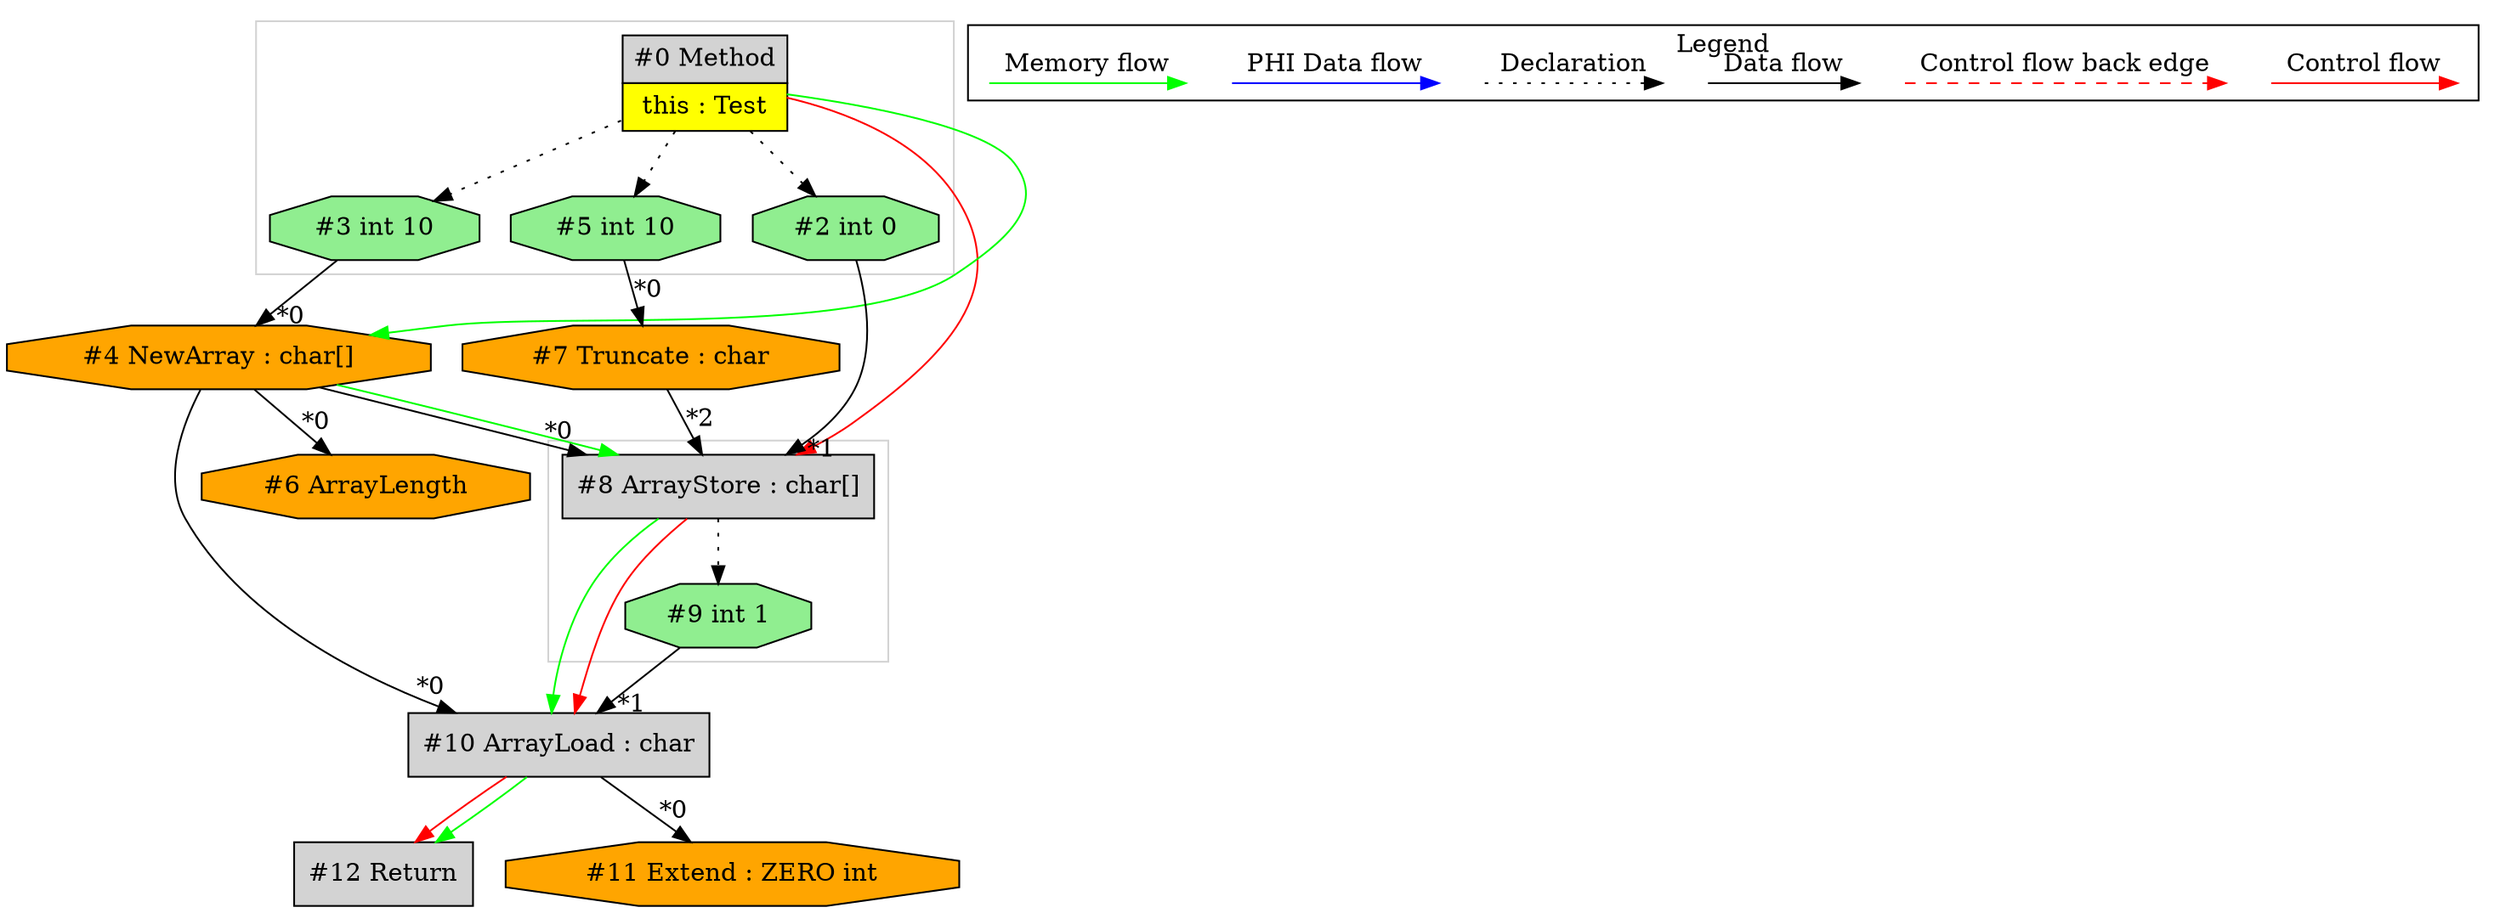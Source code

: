 digraph {
 ordering="in";
 node0[margin="0", label=<<table border="0" cellborder="1" cellspacing="0" cellpadding="5"><tr><td colspan="1">#0 Method</td></tr><tr><td port="prj1" bgcolor="yellow">this : Test</td></tr></table>>,shape=none, fillcolor=lightgrey, style=filled];
 node5[label="#5 int 10",shape=octagon, fillcolor=lightgreen, style=filled];
 node0 -> node5[style=dotted];
 node7[label="#7 Truncate : char",shape=octagon, fillcolor=orange, style=filled];
 node5 -> node7[headlabel="*0", labeldistance=2];
 node8[label="#8 ArrayStore : char[]",shape=box, fillcolor=lightgrey, style=filled];
 node4 -> node8[headlabel="*0", labeldistance=2];
 node2 -> node8[headlabel="*1", labeldistance=2];
 node7 -> node8[headlabel="*2", labeldistance=2];
 node4 -> node8[labeldistance=2, color=green, constraint=false];
 node0 -> node8[labeldistance=2, color=red, fontcolor=red];
 node4[label="#4 NewArray : char[]",shape=octagon, fillcolor=orange, style=filled];
 node3 -> node4[headlabel="*0", labeldistance=2];
 node0 -> node4[labeldistance=2, color=green, constraint=false];
 node3[label="#3 int 10",shape=octagon, fillcolor=lightgreen, style=filled];
 node0 -> node3[style=dotted];
 node10[label="#10 ArrayLoad : char",shape=box, fillcolor=lightgrey, style=filled];
 node4 -> node10[headlabel="*0", labeldistance=2];
 node9 -> node10[headlabel="*1", labeldistance=2];
 node8 -> node10[labeldistance=2, color=green, constraint=false];
 node8 -> node10[labeldistance=2, color=red, fontcolor=red];
 node9[label="#9 int 1",shape=octagon, fillcolor=lightgreen, style=filled];
 node8 -> node9[style=dotted];
 node12[label="#12 Return",shape=box, fillcolor=lightgrey, style=filled];
 node10 -> node12[labeldistance=2, color=red, fontcolor=red];
 node10 -> node12[labeldistance=2, color=green, constraint=false];
 node11[label="#11 Extend : ZERO int",shape=octagon, fillcolor=orange, style=filled];
 node10 -> node11[headlabel="*0", labeldistance=2];
 node6[label="#6 ArrayLength",shape=octagon, fillcolor=orange, style=filled];
 node4 -> node6[headlabel="*0", labeldistance=2];
 node2[label="#2 int 0",shape=octagon, fillcolor=lightgreen, style=filled];
 node0 -> node2[style=dotted];
 subgraph cluster_0 {
  color=lightgray;
  node8;
  node9;
 }
 subgraph cluster_1 {
  color=lightgray;
  node0;
  node2;
  node3;
  node5;
 }
 subgraph cluster_000 {
  label = "Legend";
  node [shape=point]
  {
   rank=same;
   c0 [style = invis];
   c1 [style = invis];
   c2 [style = invis];
   c3 [style = invis];
   d0 [style = invis];
   d1 [style = invis];
   d2 [style = invis];
   d3 [style = invis];
   d4 [style = invis];
   d5 [style = invis];
   d6 [style = invis];
   d7 [style = invis];
  }
  c0 -> c1 [label="Control flow", style=solid, color=red]
  c2 -> c3 [label="Control flow back edge", style=dashed, color=red]
  d0 -> d1 [label="Data flow"]
  d2 -> d3 [label="Declaration", style=dotted]
  d4 -> d5 [label="PHI Data flow", color=blue]
  d6 -> d7 [label="Memory flow", color=green]
 }

}
